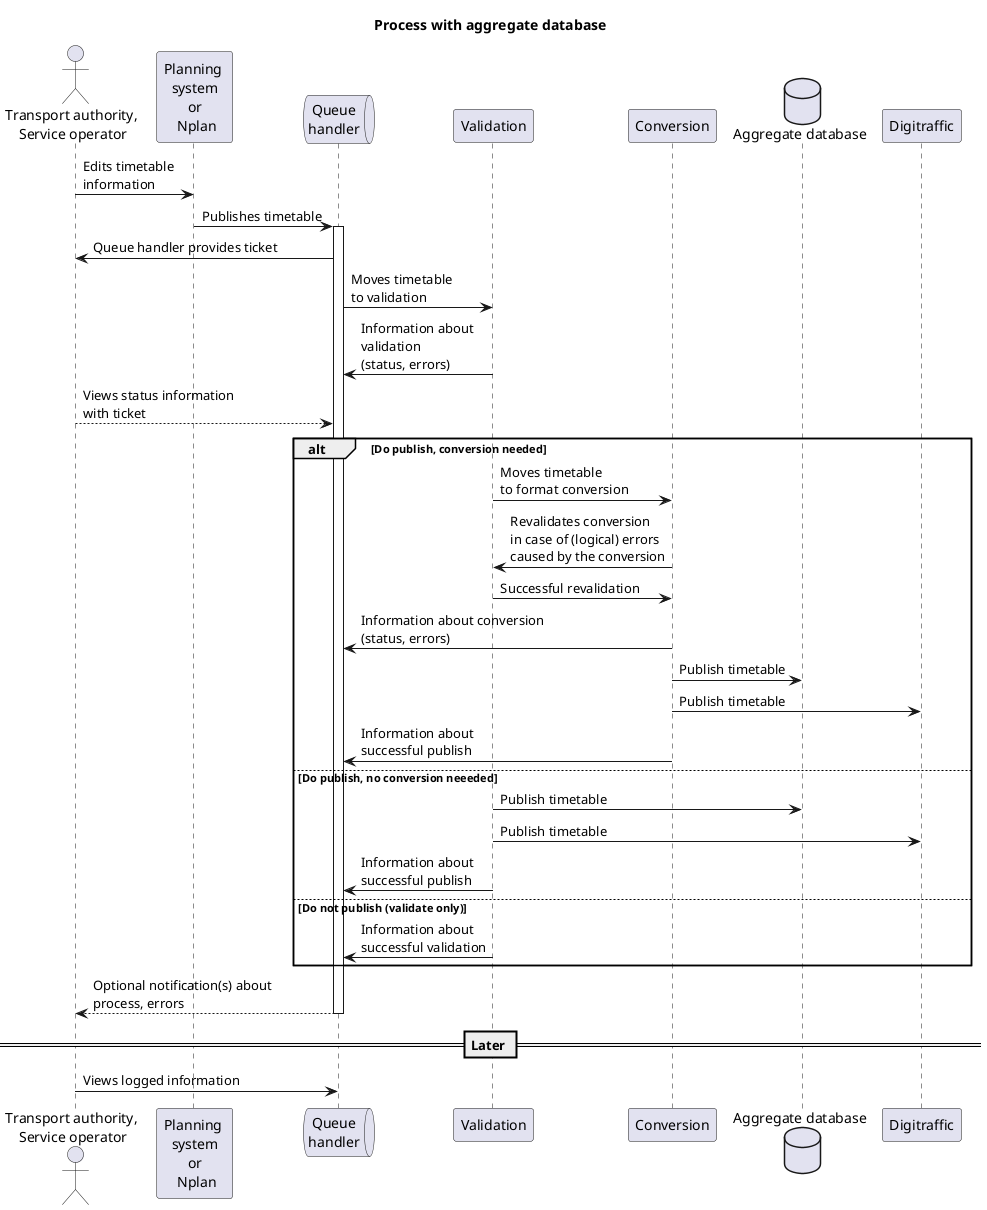 @startuml Validation process

title "Process with aggregate database"
actor "Transport authority, \nService operator" as TA 
participant "Planning \nsystem\nor\n Nplan" as PS 
queue "Queue\nhandler" as queue 
participant "Validation" as validation 
participant "Conversion" as conversion 
database "Aggregate database" as aggdb
participant "Digitraffic" as digitraffic

TA -> PS : Edits timetable \ninformation
PS -> queue : Publishes timetable 
activate queue
queue -> TA : Queue handler provides ticket
queue -> validation : Moves timetable \nto validation
validation -> queue : Information about\nvalidation\n(status, errors)
TA --> queue : Views status information \nwith ticket
alt Do publish, conversion needed
validation -> conversion : Moves timetable \nto format conversion
conversion -> validation : Revalidates conversion\nin case of (logical) errors\ncaused by the conversion
validation -> conversion : Successful revalidation
conversion -> queue : Information about conversion\n(status, errors)
conversion -> aggdb : Publish timetable
conversion -> digitraffic : Publish timetable
conversion -> queue : Information about \nsuccessful publish
else Do publish, no conversion neeeded
validation -> aggdb : Publish timetable
validation -> digitraffic : Publish timetable
validation -> queue : Information about \nsuccessful publish
else Do not publish (validate only)
validation -> queue : Information about \nsuccessful validation
end
queue --> TA : Optional notification(s) about \nprocess, errors
deactivate queue
== Later ==
TA -> queue : Views logged information

@enduml
